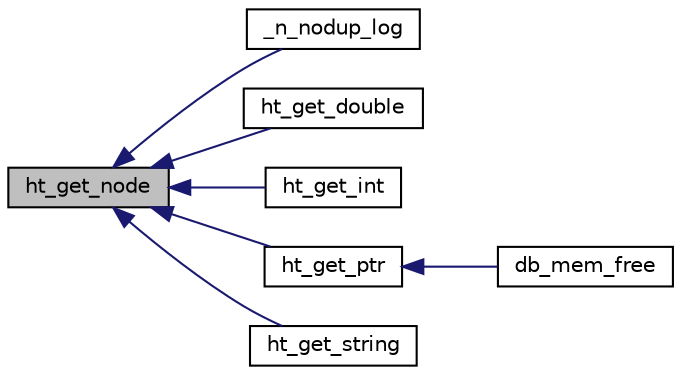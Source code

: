digraph G
{
  edge [fontname="Helvetica",fontsize="10",labelfontname="Helvetica",labelfontsize="10"];
  node [fontname="Helvetica",fontsize="10",shape=record];
  rankdir=LR;
  Node1 [label="ht_get_node",height=0.2,width=0.4,color="black", fillcolor="grey75", style="filled" fontcolor="black"];
  Node1 -> Node2 [dir=back,color="midnightblue",fontsize="10",style="solid",fontname="Helvetica"];
  Node2 [label="_n_nodup_log",height=0.2,width=0.4,color="black", fillcolor="white", style="filled",URL="$group___l_o_g.html#ga650828539395216dd2f4f28da5131c42",tooltip="Logging function. log( level , const char *format , ... ) is a macro around _log."];
  Node1 -> Node3 [dir=back,color="midnightblue",fontsize="10",style="solid",fontname="Helvetica"];
  Node3 [label="ht_get_double",height=0.2,width=0.4,color="black", fillcolor="white", style="filled",URL="$group___h_a_s_h___t_a_b_l_e.html#gaaa35befb530f8299abf88af3ee42e6eb",tooltip="Retrieve a double value in the hash table, at the given key. Leave val untouched if key is not found..."];
  Node1 -> Node4 [dir=back,color="midnightblue",fontsize="10",style="solid",fontname="Helvetica"];
  Node4 [label="ht_get_int",height=0.2,width=0.4,color="black", fillcolor="white", style="filled",URL="$group___h_a_s_h___t_a_b_l_e.html#ga1dad8732deb44eada370325427824b0d",tooltip="Retrieve an integral value in the hash table, at the given key. Leave val untouched if key is not fou..."];
  Node1 -> Node5 [dir=back,color="midnightblue",fontsize="10",style="solid",fontname="Helvetica"];
  Node5 [label="ht_get_ptr",height=0.2,width=0.4,color="black", fillcolor="white", style="filled",URL="$group___h_a_s_h___t_a_b_l_e.html#gae34a331ccbda86f7e5b2319f1852d6ca",tooltip="Retrieve a pointer value in the hash table, at the given key. Leave val untouched if key is not found..."];
  Node5 -> Node6 [dir=back,color="midnightblue",fontsize="10",style="solid",fontname="Helvetica"];
  Node6 [label="db_mem_free",height=0.2,width=0.4,color="black", fillcolor="white", style="filled",URL="$n__debug__mem_8c.html#a7f2a72414c7319fd4c2d43455e65dae1",tooltip="Free a pointer and also remove it from debug table."];
  Node1 -> Node7 [dir=back,color="midnightblue",fontsize="10",style="solid",fontname="Helvetica"];
  Node7 [label="ht_get_string",height=0.2,width=0.4,color="black", fillcolor="white", style="filled",URL="$group___h_a_s_h___t_a_b_l_e.html#ga1044c61baf3c82c9783fa55bce28b4ae",tooltip="Retrieve a char *string value in the hash table, at the given key. Leave val untouched if key is not ..."];
}
